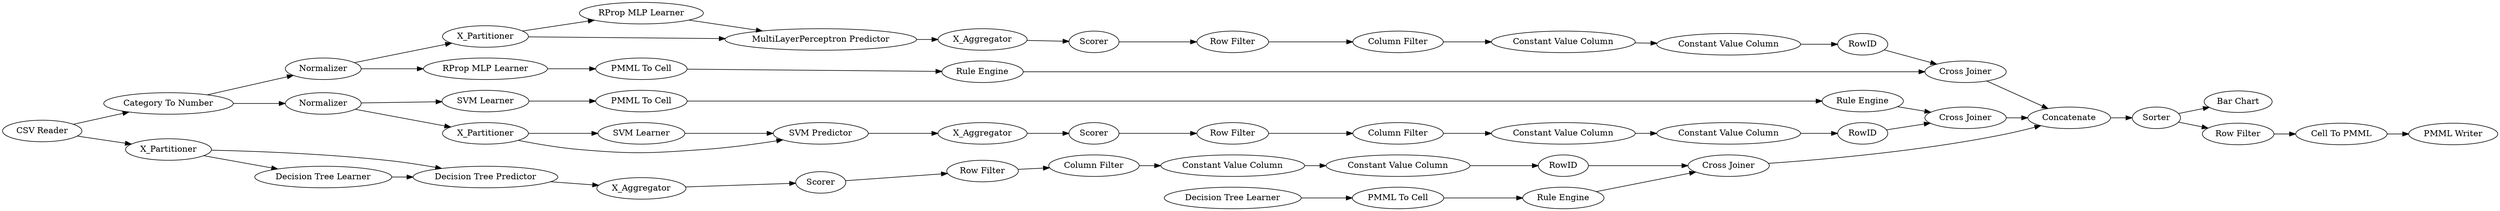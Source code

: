 digraph {
	"7271400628255081380_9" [label="Row Filter"]
	"7271400628255081380_292" [label="Constant Value Column"]
	"1452623706954839228_28" [label="PMML To Cell"]
	"2835761023413842774_31" [label="SVM Learner"]
	"5243330530462156309_58" [label="Category To Number"]
	"2835761023413842774_39" [label="Cross Joiner"]
	"-8075900819395653458_31" [label="RProp MLP Learner"]
	"7271400628255081380_293" [label=RowID]
	"-8075900819395653458_38" [label="Cross Joiner"]
	"-8075900819395653458_2" [label=X_Partitioner]
	"5243330530462156309_59" [label="Bar Chart"]
	"5243330530462156309_52" [label=Sorter]
	"6276346122260333484_32" [label="Decision Tree Predictor"]
	"5243330530462156309_53" [label="Row Filter"]
	"5072045263789087255_290" [label="Constant Value Column"]
	"5474871363296547133_292" [label="Constant Value Column"]
	"5474871363296547133_293" [label=RowID]
	"5072045263789087255_293" [label=RowID]
	"5243330530462156309_60" [label=Concatenate]
	"7095575183480631846_35" [label="Rule Engine"]
	"2835761023413842774_32" [label="SVM Predictor"]
	"5243330530462156309_62" [label="CSV Reader"]
	"1452623706954839228_34" [label="Rule Engine"]
	"5474871363296547133_294" [label="Column Filter"]
	"1452623706954839228_33" [label="Decision Tree Learner"]
	"5474871363296547133_9" [label="Row Filter"]
	"7095575183480631846_34" [label="PMML To Cell"]
	"6276346122260333484_2" [label=X_Partitioner]
	"6276346122260333484_38" [label="Cross Joiner"]
	"5072045263789087255_292" [label="Constant Value Column"]
	"2835761023413842774_41" [label=Scorer]
	"7271400628255081380_294" [label="Column Filter"]
	"-8075900819395653458_40" [label=Scorer]
	"5243330530462156309_54" [label="Cell To PMML"]
	"-8075900819395653458_32" [label="MultiLayerPerceptron Predictor"]
	"-8075900819395653458_39" [label=Normalizer]
	"2835761023413842774_40" [label=Normalizer]
	"-8075900819395653458_7" [label=X_Aggregator]
	"5072045263789087255_294" [label="Column Filter"]
	"6276346122260333484_31" [label="Decision Tree Learner"]
	"3337925414764275784_34" [label="Rule Engine"]
	"5072045263789087255_9" [label="Row Filter"]
	"7271400628255081380_290" [label="Constant Value Column"]
	"3337925414764275784_35" [label="RProp MLP Learner"]
	"2835761023413842774_7" [label=X_Aggregator]
	"6276346122260333484_7" [label=X_Aggregator]
	"3337925414764275784_22" [label="PMML To Cell"]
	"6276346122260333484_39" [label=Scorer]
	"7095575183480631846_33" [label="SVM Learner"]
	"5243330530462156309_61" [label="PMML Writer"]
	"2835761023413842774_2" [label=X_Partitioner]
	"5474871363296547133_290" [label="Constant Value Column"]
	"5474871363296547133_294" -> "5474871363296547133_290"
	"5474871363296547133_293" -> "2835761023413842774_39"
	"5072045263789087255_292" -> "5072045263789087255_293"
	"7271400628255081380_293" -> "6276346122260333484_38"
	"6276346122260333484_2" -> "6276346122260333484_31"
	"5474871363296547133_290" -> "5474871363296547133_292"
	"7095575183480631846_35" -> "2835761023413842774_39"
	"5243330530462156309_58" -> "2835761023413842774_40"
	"7271400628255081380_292" -> "7271400628255081380_293"
	"5243330530462156309_60" -> "5243330530462156309_52"
	"5243330530462156309_52" -> "5243330530462156309_59"
	"7271400628255081380_294" -> "7271400628255081380_290"
	"3337925414764275784_35" -> "3337925414764275784_22"
	"2835761023413842774_32" -> "2835761023413842774_7"
	"5072045263789087255_9" -> "5072045263789087255_294"
	"5243330530462156309_52" -> "5243330530462156309_53"
	"7095575183480631846_33" -> "7095575183480631846_34"
	"5243330530462156309_53" -> "5243330530462156309_54"
	"5474871363296547133_292" -> "5474871363296547133_293"
	"2835761023413842774_7" -> "2835761023413842774_41"
	"1452623706954839228_34" -> "6276346122260333484_38"
	"-8075900819395653458_39" -> "-8075900819395653458_2"
	"2835761023413842774_2" -> "2835761023413842774_31"
	"3337925414764275784_34" -> "-8075900819395653458_38"
	"7271400628255081380_9" -> "7271400628255081380_294"
	"-8075900819395653458_40" -> "5072045263789087255_9"
	"5243330530462156309_58" -> "-8075900819395653458_39"
	"1452623706954839228_28" -> "1452623706954839228_34"
	"2835761023413842774_40" -> "2835761023413842774_2"
	"2835761023413842774_40" -> "7095575183480631846_33"
	"-8075900819395653458_39" -> "3337925414764275784_35"
	"2835761023413842774_39" -> "5243330530462156309_60"
	"-8075900819395653458_32" -> "-8075900819395653458_7"
	"5474871363296547133_9" -> "5474871363296547133_294"
	"2835761023413842774_41" -> "5474871363296547133_9"
	"6276346122260333484_2" -> "6276346122260333484_32"
	"5072045263789087255_294" -> "5072045263789087255_290"
	"1452623706954839228_33" -> "1452623706954839228_28"
	"-8075900819395653458_2" -> "-8075900819395653458_32"
	"7095575183480631846_34" -> "7095575183480631846_35"
	"5072045263789087255_293" -> "-8075900819395653458_38"
	"5243330530462156309_62" -> "5243330530462156309_58"
	"3337925414764275784_22" -> "3337925414764275784_34"
	"6276346122260333484_32" -> "6276346122260333484_7"
	"-8075900819395653458_2" -> "-8075900819395653458_31"
	"5243330530462156309_62" -> "6276346122260333484_2"
	"-8075900819395653458_31" -> "-8075900819395653458_32"
	"6276346122260333484_39" -> "7271400628255081380_9"
	"6276346122260333484_31" -> "6276346122260333484_32"
	"-8075900819395653458_7" -> "-8075900819395653458_40"
	"7271400628255081380_290" -> "7271400628255081380_292"
	"2835761023413842774_31" -> "2835761023413842774_32"
	"5243330530462156309_54" -> "5243330530462156309_61"
	"6276346122260333484_7" -> "6276346122260333484_39"
	"6276346122260333484_38" -> "5243330530462156309_60"
	"5072045263789087255_290" -> "5072045263789087255_292"
	"-8075900819395653458_38" -> "5243330530462156309_60"
	"2835761023413842774_2" -> "2835761023413842774_32"
	rankdir=LR
}
